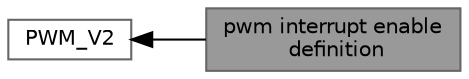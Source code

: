 digraph "pwm interrupt enable definition"
{
 // LATEX_PDF_SIZE
  bgcolor="transparent";
  edge [fontname=Helvetica,fontsize=10,labelfontname=Helvetica,labelfontsize=10];
  node [fontname=Helvetica,fontsize=10,shape=box,height=0.2,width=0.4];
  rankdir=LR;
  Node1 [label="pwm interrupt enable\l definition",height=0.2,width=0.4,color="gray40", fillcolor="grey60", style="filled", fontcolor="black",tooltip=" "];
  Node2 [label="PWM_V2",height=0.2,width=0.4,color="grey40", fillcolor="white", style="filled",URL="$group___p_w_m___v2.html",tooltip=" "];
  Node2->Node1 [shape=plaintext, dir="back", style="solid"];
}
